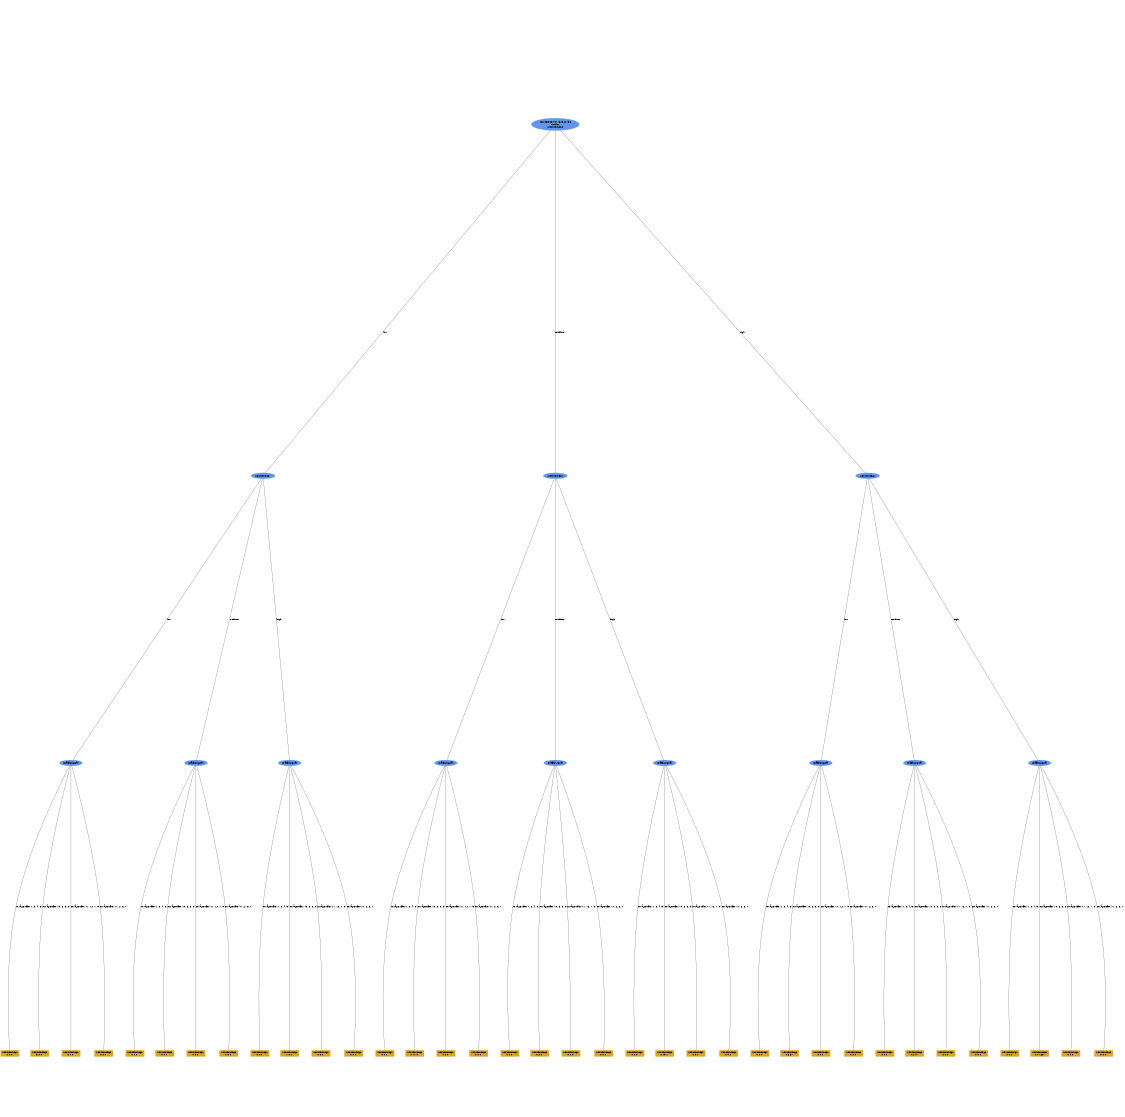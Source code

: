 digraph "DD" {
size = "7.5,10"
ratio=1.0;
center = true;
edge [dir = none];
{ rank = same; node [shape=ellipse, style=filled, color=cornflowerblue];"18139" [label="score=886.197162320736\nN=250\nWest_in_seg0"];}
{ rank = same; node [shape=ellipse, style=filled, color=cornflowerblue];"18152" [label="West_in_seg1"];}
{ rank = same; node [shape=ellipse, style=filled, color=cornflowerblue];"18165" [label="West_in_seg1"];}
{ rank = same; node [shape=ellipse, style=filled, color=cornflowerblue];"18178" [label="West_in_seg1"];}
{ rank = same; node [shape=ellipse, style=filled, color=cornflowerblue];"18187" [label="TrafficSignal"];}
{ rank = same; node [shape=ellipse, style=filled, color=cornflowerblue];"18197" [label="TrafficSignal"];}
{ rank = same; node [shape=ellipse, style=filled, color=cornflowerblue];"18207" [label="TrafficSignal"];}
{ rank = same; node [shape=ellipse, style=filled, color=cornflowerblue];"18217" [label="TrafficSignal"];}
{ rank = same; node [shape=ellipse, style=filled, color=cornflowerblue];"18227" [label="TrafficSignal"];}
{ rank = same; node [shape=ellipse, style=filled, color=cornflowerblue];"18237" [label="TrafficSignal"];}
{ rank = same; node [shape=ellipse, style=filled, color=cornflowerblue];"18247" [label="TrafficSignal"];}
{ rank = same; node [shape=ellipse, style=filled, color=cornflowerblue];"18257" [label="TrafficSignal"];}
{ rank = same; node [shape=ellipse, style=filled, color=cornflowerblue];"18267" [label="TrafficSignal"];}
{ rank = same; node [shape=box, style=filled, color=goldenrod];"18188" [label="West_in_seg0\n0 0 0 "];}
{ rank = same; node [shape=box, style=filled, color=goldenrod];"18189" [label="West_in_seg0\n3 0 0 "];}
{ rank = same; node [shape=box, style=filled, color=goldenrod];"18190" [label="West_in_seg0\n0 0 0 "];}
{ rank = same; node [shape=box, style=filled, color=goldenrod];"18191" [label="West_in_seg0\n0 0 0 "];}
{ rank = same; node [shape=box, style=filled, color=goldenrod];"18198" [label="West_in_seg0\n0 0 0 "];}
{ rank = same; node [shape=box, style=filled, color=goldenrod];"18199" [label="West_in_seg0\n0 0 0 "];}
{ rank = same; node [shape=box, style=filled, color=goldenrod];"18200" [label="West_in_seg0\n0 0 0 "];}
{ rank = same; node [shape=box, style=filled, color=goldenrod];"18201" [label="West_in_seg0\n0 0 0 "];}
{ rank = same; node [shape=box, style=filled, color=goldenrod];"18208" [label="West_in_seg0\n0 0 0 "];}
{ rank = same; node [shape=box, style=filled, color=goldenrod];"18209" [label="West_in_seg0\n1 0 0 "];}
{ rank = same; node [shape=box, style=filled, color=goldenrod];"18210" [label="West_in_seg0\n0 0 0 "];}
{ rank = same; node [shape=box, style=filled, color=goldenrod];"18211" [label="West_in_seg0\n0 0 0 "];}
{ rank = same; node [shape=box, style=filled, color=goldenrod];"18218" [label="West_in_seg0\n0 0 0 "];}
{ rank = same; node [shape=box, style=filled, color=goldenrod];"18219" [label="West_in_seg0\n0 11 0 "];}
{ rank = same; node [shape=box, style=filled, color=goldenrod];"18220" [label="West_in_seg0\n0 0 0 "];}
{ rank = same; node [shape=box, style=filled, color=goldenrod];"18221" [label="West_in_seg0\n0 0 0 "];}
{ rank = same; node [shape=box, style=filled, color=goldenrod];"18228" [label="West_in_seg0\n0 0 0 "];}
{ rank = same; node [shape=box, style=filled, color=goldenrod];"18229" [label="West_in_seg0\n0 2 0 "];}
{ rank = same; node [shape=box, style=filled, color=goldenrod];"18230" [label="West_in_seg0\n0 0 0 "];}
{ rank = same; node [shape=box, style=filled, color=goldenrod];"18231" [label="West_in_seg0\n0 0 0 "];}
{ rank = same; node [shape=box, style=filled, color=goldenrod];"18238" [label="West_in_seg0\n0 0 0 "];}
{ rank = same; node [shape=box, style=filled, color=goldenrod];"18239" [label="West_in_seg0\n0 19 1 "];}
{ rank = same; node [shape=box, style=filled, color=goldenrod];"18240" [label="West_in_seg0\n0 0 0 "];}
{ rank = same; node [shape=box, style=filled, color=goldenrod];"18241" [label="West_in_seg0\n0 0 0 "];}
{ rank = same; node [shape=box, style=filled, color=goldenrod];"18248" [label="West_in_seg0\n0 0 0 "];}
{ rank = same; node [shape=box, style=filled, color=goldenrod];"18249" [label="West_in_seg0\n0 3 37 "];}
{ rank = same; node [shape=box, style=filled, color=goldenrod];"18250" [label="West_in_seg0\n0 0 0 "];}
{ rank = same; node [shape=box, style=filled, color=goldenrod];"18251" [label="West_in_seg0\n0 0 0 "];}
{ rank = same; node [shape=box, style=filled, color=goldenrod];"18258" [label="West_in_seg0\n0 0 0 "];}
{ rank = same; node [shape=box, style=filled, color=goldenrod];"18259" [label="West_in_seg0\n0 3 47 "];}
{ rank = same; node [shape=box, style=filled, color=goldenrod];"18260" [label="West_in_seg0\n0 0 0 "];}
{ rank = same; node [shape=box, style=filled, color=goldenrod];"18261" [label="West_in_seg0\n0 0 0 "];}
{ rank = same; node [shape=box, style=filled, color=goldenrod];"18268" [label="West_in_seg0\n0 0 0 "];}
{ rank = same; node [shape=box, style=filled, color=goldenrod];"18269" [label="West_in_seg0\n0 0 123 "];}
{ rank = same; node [shape=box, style=filled, color=goldenrod];"18270" [label="West_in_seg0\n0 0 0 "];}
{ rank = same; node [shape=box, style=filled, color=goldenrod];"18271" [label="West_in_seg0\n0 0 0 "];}
"18139" -> "18152" [label = "low"];
"18139" -> "18165" [label = "medium"];
"18139" -> "18178" [label = "high"];
"18152" -> "18187" [label = "low"];
"18152" -> "18197" [label = "medium"];
"18152" -> "18207" [label = "high"];
"18165" -> "18217" [label = "low"];
"18165" -> "18227" [label = "medium"];
"18165" -> "18237" [label = "high"];
"18178" -> "18247" [label = "low"];
"18178" -> "18257" [label = "medium"];
"18178" -> "18267" [label = "high"];
"18187" -> "18188" [label = "ArrayBuffer(1, 3, 4, 5)"];
"18187" -> "18189" [label = "ArrayBuffer(10, 3, 5, 8)"];
"18187" -> "18190" [label = "ArrayBuffer(11, 12, 7, 9)"];
"18187" -> "18191" [label = "ArrayBuffer(11, 2, 6, 7)"];
"18197" -> "18198" [label = "ArrayBuffer(1, 3, 4, 5)"];
"18197" -> "18199" [label = "ArrayBuffer(10, 3, 5, 8)"];
"18197" -> "18200" [label = "ArrayBuffer(11, 12, 7, 9)"];
"18197" -> "18201" [label = "ArrayBuffer(11, 2, 6, 7)"];
"18207" -> "18208" [label = "ArrayBuffer(1, 3, 4, 5)"];
"18207" -> "18209" [label = "ArrayBuffer(10, 3, 5, 8)"];
"18207" -> "18210" [label = "ArrayBuffer(11, 12, 7, 9)"];
"18207" -> "18211" [label = "ArrayBuffer(11, 2, 6, 7)"];
"18217" -> "18218" [label = "ArrayBuffer(1, 3, 4, 5)"];
"18217" -> "18219" [label = "ArrayBuffer(10, 3, 5, 8)"];
"18217" -> "18220" [label = "ArrayBuffer(11, 12, 7, 9)"];
"18217" -> "18221" [label = "ArrayBuffer(11, 2, 6, 7)"];
"18227" -> "18228" [label = "ArrayBuffer(1, 3, 4, 5)"];
"18227" -> "18229" [label = "ArrayBuffer(10, 3, 5, 8)"];
"18227" -> "18230" [label = "ArrayBuffer(11, 12, 7, 9)"];
"18227" -> "18231" [label = "ArrayBuffer(11, 2, 6, 7)"];
"18237" -> "18238" [label = "ArrayBuffer(1, 3, 4, 5)"];
"18237" -> "18239" [label = "ArrayBuffer(10, 3, 5, 8)"];
"18237" -> "18240" [label = "ArrayBuffer(11, 12, 7, 9)"];
"18237" -> "18241" [label = "ArrayBuffer(11, 2, 6, 7)"];
"18247" -> "18248" [label = "ArrayBuffer(1, 3, 4, 5)"];
"18247" -> "18249" [label = "ArrayBuffer(10, 3, 5, 8)"];
"18247" -> "18250" [label = "ArrayBuffer(11, 12, 7, 9)"];
"18247" -> "18251" [label = "ArrayBuffer(11, 2, 6, 7)"];
"18257" -> "18258" [label = "ArrayBuffer(1, 3, 4, 5)"];
"18257" -> "18259" [label = "ArrayBuffer(10, 3, 5, 8)"];
"18257" -> "18260" [label = "ArrayBuffer(11, 12, 7, 9)"];
"18257" -> "18261" [label = "ArrayBuffer(11, 2, 6, 7)"];
"18267" -> "18268" [label = "ArrayBuffer(1, 3, 4, 5)"];
"18267" -> "18269" [label = "ArrayBuffer(10, 3, 5, 8)"];
"18267" -> "18270" [label = "ArrayBuffer(11, 12, 7, 9)"];
"18267" -> "18271" [label = "ArrayBuffer(11, 2, 6, 7)"];

}